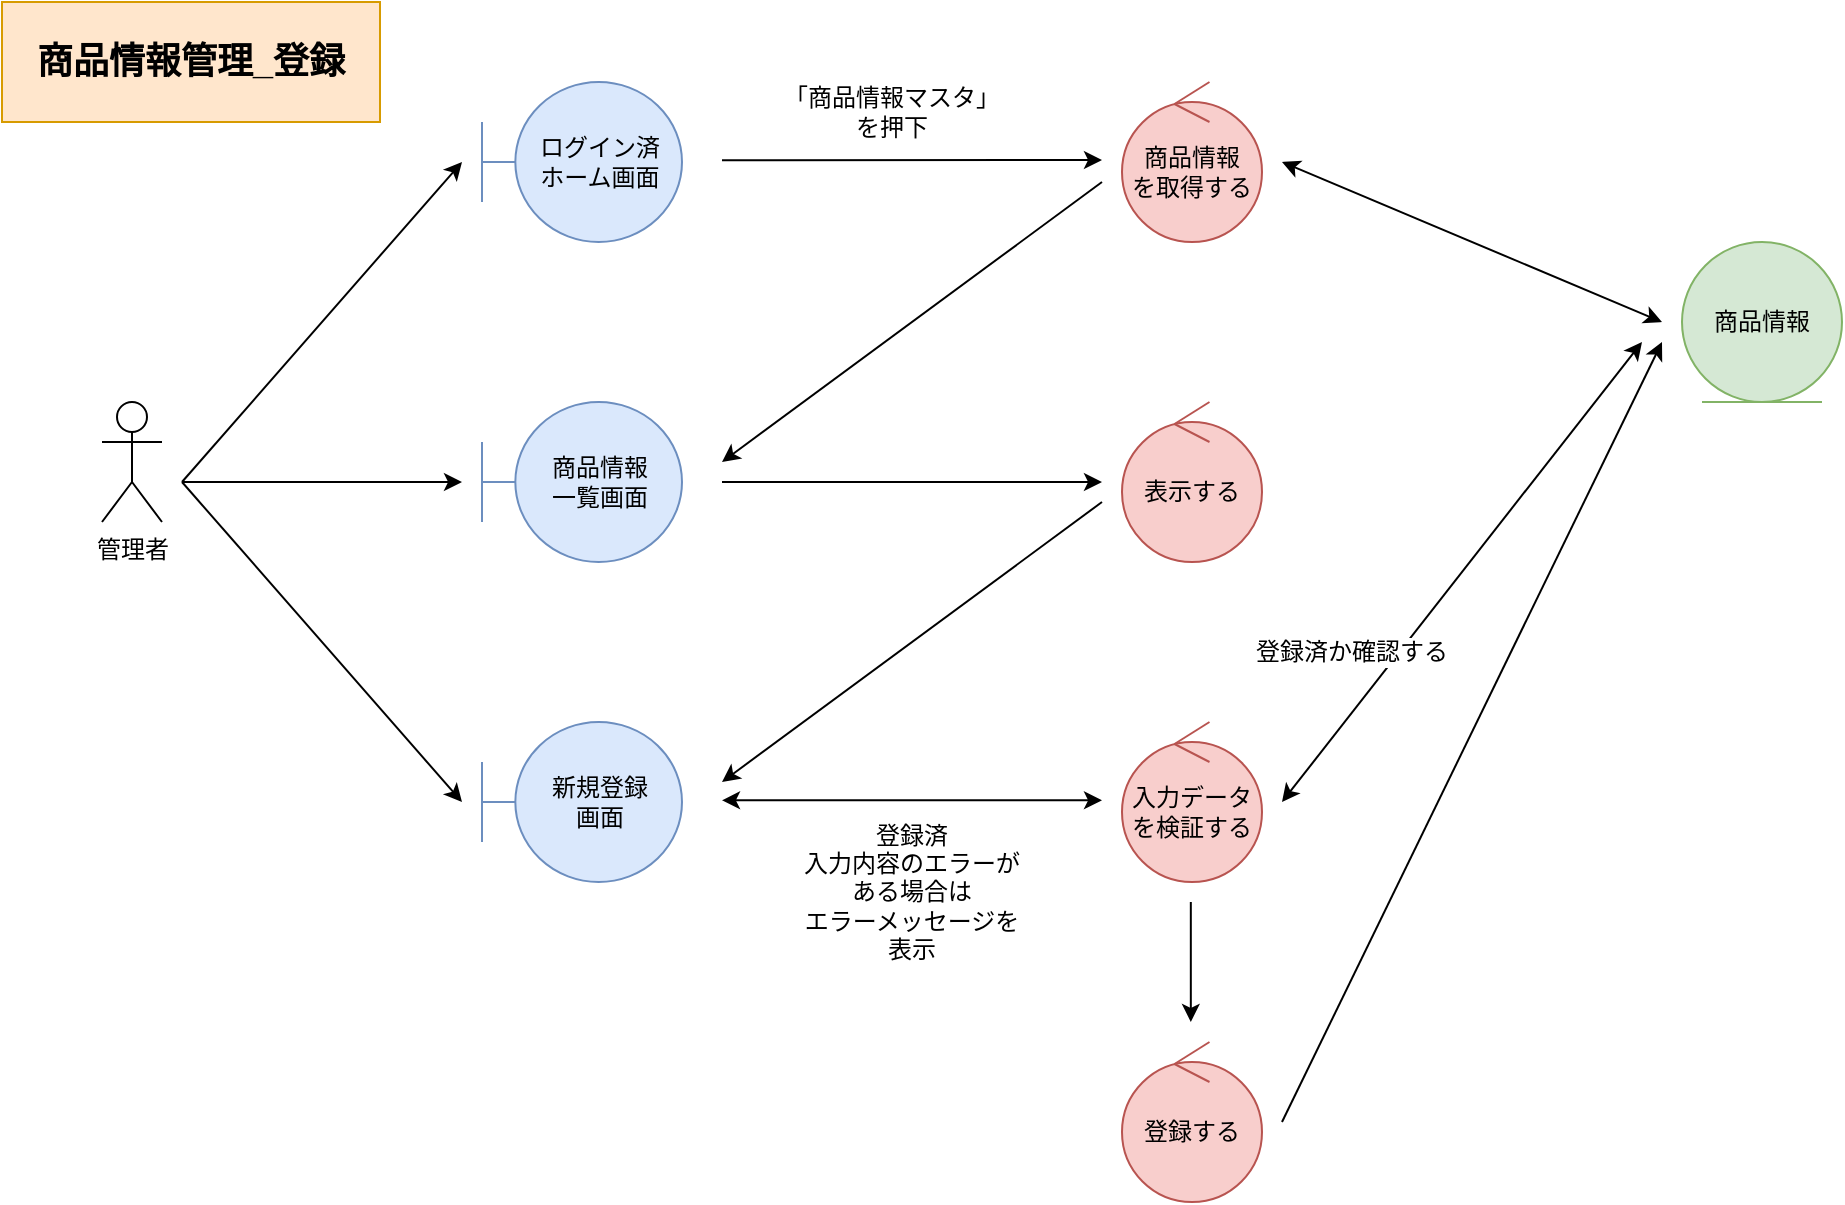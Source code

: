 <mxfile version="15.6.3" type="embed" pages="4">
    <diagram id="zRWkxzNCmzS7zqm-mONb" name="*商品情報管理_登録">
        <mxGraphModel dx="2094" dy="614" grid="0" gridSize="10" guides="1" tooltips="1" connect="1" arrows="1" fold="1" page="0" pageScale="1" pageWidth="827" pageHeight="1169" math="0" shadow="0">
            <root>
                <mxCell id="0"/>
                <mxCell id="1" parent="0"/>
                <mxCell id="2" value="" style="endArrow=classic;html=1;rounded=0;startArrow=classic;startFill=1;" parent="1" edge="1">
                    <mxGeometry width="50" height="50" relative="1" as="geometry">
                        <mxPoint x="520" y="480" as="sourcePoint"/>
                        <mxPoint x="700" y="250" as="targetPoint"/>
                    </mxGeometry>
                </mxCell>
                <mxCell id="3" value="管理者" style="shape=umlActor;verticalLabelPosition=bottom;verticalAlign=top;html=1;" parent="1" vertex="1">
                    <mxGeometry x="-70" y="280" width="30" height="60" as="geometry"/>
                </mxCell>
                <mxCell id="4" value="ログイン済&lt;br&gt;ホーム画面" style="shape=umlBoundary;whiteSpace=wrap;html=1;fillColor=#dae8fc;strokeColor=#6c8ebf;" parent="1" vertex="1">
                    <mxGeometry x="120" y="120" width="100" height="80" as="geometry"/>
                </mxCell>
                <mxCell id="5" value="商品情報&lt;br&gt;一覧画面" style="shape=umlBoundary;whiteSpace=wrap;html=1;fillColor=#dae8fc;strokeColor=#6c8ebf;" parent="1" vertex="1">
                    <mxGeometry x="120" y="280" width="100" height="80" as="geometry"/>
                </mxCell>
                <mxCell id="6" value="新規登録&lt;br&gt;画面" style="shape=umlBoundary;whiteSpace=wrap;html=1;fillColor=#dae8fc;strokeColor=#6c8ebf;" parent="1" vertex="1">
                    <mxGeometry x="120" y="440" width="100" height="80" as="geometry"/>
                </mxCell>
                <mxCell id="7" value="商品情報&lt;br&gt;を取得する" style="ellipse;shape=umlControl;whiteSpace=wrap;html=1;fillColor=#f8cecc;strokeColor=#b85450;" parent="1" vertex="1">
                    <mxGeometry x="440" y="120" width="70" height="80" as="geometry"/>
                </mxCell>
                <mxCell id="8" value="商品情報" style="ellipse;shape=umlEntity;whiteSpace=wrap;html=1;fillColor=#d5e8d4;strokeColor=#82b366;" parent="1" vertex="1">
                    <mxGeometry x="720" y="200" width="80" height="80" as="geometry"/>
                </mxCell>
                <mxCell id="9" value="表示する" style="ellipse;shape=umlControl;whiteSpace=wrap;html=1;fillColor=#f8cecc;strokeColor=#b85450;" parent="1" vertex="1">
                    <mxGeometry x="440" y="280" width="70" height="80" as="geometry"/>
                </mxCell>
                <mxCell id="10" value="登録する" style="ellipse;shape=umlControl;whiteSpace=wrap;html=1;fillColor=#f8cecc;strokeColor=#b85450;" parent="1" vertex="1">
                    <mxGeometry x="440" y="600" width="70" height="80" as="geometry"/>
                </mxCell>
                <mxCell id="11" value="" style="endArrow=classic;html=1;rounded=0;" parent="1" edge="1">
                    <mxGeometry width="50" height="50" relative="1" as="geometry">
                        <mxPoint x="240" y="159.17" as="sourcePoint"/>
                        <mxPoint x="430" y="159" as="targetPoint"/>
                    </mxGeometry>
                </mxCell>
                <mxCell id="12" value="「商品情報マスタ」&lt;br&gt;を押下" style="text;html=1;strokeColor=none;fillColor=none;align=center;verticalAlign=middle;whiteSpace=wrap;rounded=0;" parent="1" vertex="1">
                    <mxGeometry x="270" y="120" width="110" height="30" as="geometry"/>
                </mxCell>
                <mxCell id="13" value="" style="endArrow=classic;html=1;rounded=0;" parent="1" edge="1">
                    <mxGeometry width="50" height="50" relative="1" as="geometry">
                        <mxPoint x="-30" y="320.0" as="sourcePoint"/>
                        <mxPoint x="110" y="160" as="targetPoint"/>
                    </mxGeometry>
                </mxCell>
                <mxCell id="14" value="" style="endArrow=classic;html=1;rounded=0;" parent="1" edge="1">
                    <mxGeometry width="50" height="50" relative="1" as="geometry">
                        <mxPoint x="-30" y="320.0" as="sourcePoint"/>
                        <mxPoint x="110" y="480" as="targetPoint"/>
                    </mxGeometry>
                </mxCell>
                <mxCell id="15" value="" style="endArrow=classic;html=1;rounded=0;" parent="1" edge="1">
                    <mxGeometry width="50" height="50" relative="1" as="geometry">
                        <mxPoint x="-30" y="320.0" as="sourcePoint"/>
                        <mxPoint x="110" y="320" as="targetPoint"/>
                    </mxGeometry>
                </mxCell>
                <mxCell id="16" value="入力データを検証する" style="ellipse;shape=umlControl;whiteSpace=wrap;html=1;fillColor=#f8cecc;strokeColor=#b85450;" parent="1" vertex="1">
                    <mxGeometry x="440" y="440" width="70" height="80" as="geometry"/>
                </mxCell>
                <mxCell id="17" value="" style="endArrow=classic;html=1;rounded=0;startArrow=classic;startFill=1;" parent="1" edge="1">
                    <mxGeometry width="50" height="50" relative="1" as="geometry">
                        <mxPoint x="520" y="160" as="sourcePoint"/>
                        <mxPoint x="710" y="240" as="targetPoint"/>
                    </mxGeometry>
                </mxCell>
                <mxCell id="18" value="" style="endArrow=none;html=1;rounded=0;jumpStyle=none;startArrow=classic;startFill=1;endFill=0;" parent="1" edge="1">
                    <mxGeometry width="50" height="50" relative="1" as="geometry">
                        <mxPoint x="430" y="320" as="sourcePoint"/>
                        <mxPoint x="240" y="320" as="targetPoint"/>
                    </mxGeometry>
                </mxCell>
                <mxCell id="19" value="" style="endArrow=classic;html=1;rounded=0;" parent="1" edge="1">
                    <mxGeometry width="50" height="50" relative="1" as="geometry">
                        <mxPoint x="430" y="170" as="sourcePoint"/>
                        <mxPoint x="240" y="310" as="targetPoint"/>
                    </mxGeometry>
                </mxCell>
                <mxCell id="20" value="" style="endArrow=classic;html=1;rounded=0;" parent="1" edge="1">
                    <mxGeometry width="50" height="50" relative="1" as="geometry">
                        <mxPoint x="430" y="330" as="sourcePoint"/>
                        <mxPoint x="240" y="470" as="targetPoint"/>
                    </mxGeometry>
                </mxCell>
                <mxCell id="21" value="" style="endArrow=classic;html=1;rounded=0;jumpStyle=none;startArrow=classic;startFill=1;endFill=1;" parent="1" edge="1">
                    <mxGeometry width="50" height="50" relative="1" as="geometry">
                        <mxPoint x="430" y="479.17" as="sourcePoint"/>
                        <mxPoint x="240" y="479.17" as="targetPoint"/>
                    </mxGeometry>
                </mxCell>
                <mxCell id="22" value="" style="endArrow=none;html=1;rounded=0;startArrow=classic;startFill=1;endFill=0;" parent="1" edge="1">
                    <mxGeometry width="50" height="50" relative="1" as="geometry">
                        <mxPoint x="710" y="250" as="sourcePoint"/>
                        <mxPoint x="520" y="640" as="targetPoint"/>
                    </mxGeometry>
                </mxCell>
                <mxCell id="23" value="" style="endArrow=none;html=1;rounded=0;jumpStyle=none;startArrow=classic;startFill=1;endFill=0;" parent="1" edge="1">
                    <mxGeometry width="50" height="50" relative="1" as="geometry">
                        <mxPoint x="474.41" y="590" as="sourcePoint"/>
                        <mxPoint x="474.41" y="530" as="targetPoint"/>
                    </mxGeometry>
                </mxCell>
                <mxCell id="24" value="登録済か確認する" style="text;html=1;strokeColor=none;fillColor=none;align=center;verticalAlign=middle;whiteSpace=wrap;rounded=0;labelBackgroundColor=default;" parent="1" vertex="1">
                    <mxGeometry x="500" y="390" width="110" height="30" as="geometry"/>
                </mxCell>
                <mxCell id="25" value="登録済&lt;br&gt;入力内容のエラーがある場合は&lt;br&gt;エラーメッセージを表示" style="text;html=1;strokeColor=none;fillColor=none;align=center;verticalAlign=middle;whiteSpace=wrap;rounded=0;labelBackgroundColor=none;" parent="1" vertex="1">
                    <mxGeometry x="280" y="510" width="110" height="30" as="geometry"/>
                </mxCell>
                <mxCell id="26" value="商品情報管理_登録" style="rounded=0;whiteSpace=wrap;html=1;fillColor=#ffe6cc;strokeColor=#d79b00;fontStyle=1;fontSize=18;" vertex="1" parent="1">
                    <mxGeometry x="-120" y="80" width="189" height="60" as="geometry"/>
                </mxCell>
            </root>
        </mxGraphModel>
    </diagram>
    <diagram id="oxx0aPTfE0HgOdgYFnXd" name="*商品情報管理_参照">
        <mxGraphModel dx="1811" dy="614" grid="0" gridSize="10" guides="1" tooltips="1" connect="1" arrows="1" fold="1" page="0" pageScale="1" pageWidth="827" pageHeight="1169" math="0" shadow="0">
            <root>
                <mxCell id="6h30WmC1kWDwmjAZNorG-0"/>
                <mxCell id="6h30WmC1kWDwmjAZNorG-1" parent="6h30WmC1kWDwmjAZNorG-0"/>
                <mxCell id="6h30WmC1kWDwmjAZNorG-2" value="管理者" style="shape=umlActor;verticalLabelPosition=bottom;verticalAlign=top;html=1;" parent="6h30WmC1kWDwmjAZNorG-1" vertex="1">
                    <mxGeometry x="-70" y="280" width="30" height="60" as="geometry"/>
                </mxCell>
                <mxCell id="6h30WmC1kWDwmjAZNorG-3" value="ログイン済&lt;br&gt;ホーム画面" style="shape=umlBoundary;whiteSpace=wrap;html=1;fillColor=#dae8fc;strokeColor=#6c8ebf;" parent="6h30WmC1kWDwmjAZNorG-1" vertex="1">
                    <mxGeometry x="120" y="120" width="100" height="80" as="geometry"/>
                </mxCell>
                <mxCell id="6h30WmC1kWDwmjAZNorG-4" value="商品情報&lt;br&gt;一覧画面" style="shape=umlBoundary;whiteSpace=wrap;html=1;fillColor=#dae8fc;strokeColor=#6c8ebf;" parent="6h30WmC1kWDwmjAZNorG-1" vertex="1">
                    <mxGeometry x="120" y="280" width="100" height="80" as="geometry"/>
                </mxCell>
                <mxCell id="6h30WmC1kWDwmjAZNorG-5" value="詳細画面" style="shape=umlBoundary;whiteSpace=wrap;html=1;fillColor=#dae8fc;strokeColor=#6c8ebf;" parent="6h30WmC1kWDwmjAZNorG-1" vertex="1">
                    <mxGeometry x="120" y="440" width="100" height="80" as="geometry"/>
                </mxCell>
                <mxCell id="6h30WmC1kWDwmjAZNorG-6" value="" style="endArrow=classic;html=1;rounded=0;" parent="6h30WmC1kWDwmjAZNorG-1" edge="1">
                    <mxGeometry width="50" height="50" relative="1" as="geometry">
                        <mxPoint x="-30.0" y="320" as="sourcePoint"/>
                        <mxPoint x="110" y="160.0" as="targetPoint"/>
                    </mxGeometry>
                </mxCell>
                <mxCell id="6h30WmC1kWDwmjAZNorG-7" value="" style="endArrow=classic;html=1;rounded=0;" parent="6h30WmC1kWDwmjAZNorG-1" edge="1">
                    <mxGeometry width="50" height="50" relative="1" as="geometry">
                        <mxPoint x="-30.0" y="320" as="sourcePoint"/>
                        <mxPoint x="100.0" y="320" as="targetPoint"/>
                    </mxGeometry>
                </mxCell>
                <mxCell id="6h30WmC1kWDwmjAZNorG-8" value="" style="endArrow=classic;html=1;rounded=0;" parent="6h30WmC1kWDwmjAZNorG-1" edge="1">
                    <mxGeometry width="50" height="50" relative="1" as="geometry">
                        <mxPoint x="-30.0" y="320" as="sourcePoint"/>
                        <mxPoint x="110" y="480" as="targetPoint"/>
                    </mxGeometry>
                </mxCell>
                <mxCell id="6h30WmC1kWDwmjAZNorG-9" value="商品情報&lt;br&gt;を取得する" style="ellipse;shape=umlControl;whiteSpace=wrap;html=1;fillColor=#f8cecc;strokeColor=#b85450;" parent="6h30WmC1kWDwmjAZNorG-1" vertex="1">
                    <mxGeometry x="440" y="120" width="70" height="80" as="geometry"/>
                </mxCell>
                <mxCell id="6h30WmC1kWDwmjAZNorG-10" value="商品情報" style="ellipse;shape=umlEntity;whiteSpace=wrap;html=1;fillColor=#d5e8d4;strokeColor=#82b366;" parent="6h30WmC1kWDwmjAZNorG-1" vertex="1">
                    <mxGeometry x="720" y="200" width="80" height="80" as="geometry"/>
                </mxCell>
                <mxCell id="6h30WmC1kWDwmjAZNorG-11" value="表示する" style="ellipse;shape=umlControl;whiteSpace=wrap;html=1;fillColor=#f8cecc;strokeColor=#b85450;" parent="6h30WmC1kWDwmjAZNorG-1" vertex="1">
                    <mxGeometry x="440" y="280" width="70" height="80" as="geometry"/>
                </mxCell>
                <mxCell id="6h30WmC1kWDwmjAZNorG-12" value="" style="endArrow=classic;html=1;rounded=0;" parent="6h30WmC1kWDwmjAZNorG-1" edge="1">
                    <mxGeometry width="50" height="50" relative="1" as="geometry">
                        <mxPoint x="240" y="159.17" as="sourcePoint"/>
                        <mxPoint x="430" y="159.0" as="targetPoint"/>
                    </mxGeometry>
                </mxCell>
                <mxCell id="6h30WmC1kWDwmjAZNorG-13" value="「商品情報マスタ」&lt;br&gt;を押下" style="text;html=1;strokeColor=none;fillColor=none;align=center;verticalAlign=middle;whiteSpace=wrap;rounded=0;" parent="6h30WmC1kWDwmjAZNorG-1" vertex="1">
                    <mxGeometry x="270" y="120" width="110" height="30" as="geometry"/>
                </mxCell>
                <mxCell id="6h30WmC1kWDwmjAZNorG-14" value="" style="endArrow=classic;html=1;rounded=0;startArrow=classic;startFill=1;" parent="6h30WmC1kWDwmjAZNorG-1" edge="1">
                    <mxGeometry width="50" height="50" relative="1" as="geometry">
                        <mxPoint x="520" y="160.0" as="sourcePoint"/>
                        <mxPoint x="710" y="240.0" as="targetPoint"/>
                    </mxGeometry>
                </mxCell>
                <mxCell id="6h30WmC1kWDwmjAZNorG-15" value="" style="endArrow=none;html=1;rounded=0;jumpStyle=none;startArrow=classic;startFill=1;endFill=0;" parent="6h30WmC1kWDwmjAZNorG-1" edge="1">
                    <mxGeometry width="50" height="50" relative="1" as="geometry">
                        <mxPoint x="430" y="320" as="sourcePoint"/>
                        <mxPoint x="240" y="320" as="targetPoint"/>
                    </mxGeometry>
                </mxCell>
                <mxCell id="6h30WmC1kWDwmjAZNorG-16" value="" style="endArrow=classic;html=1;rounded=0;" parent="6h30WmC1kWDwmjAZNorG-1" edge="1">
                    <mxGeometry width="50" height="50" relative="1" as="geometry">
                        <mxPoint x="430" y="170.0" as="sourcePoint"/>
                        <mxPoint x="240" y="310" as="targetPoint"/>
                    </mxGeometry>
                </mxCell>
                <mxCell id="6h30WmC1kWDwmjAZNorG-17" value="" style="endArrow=none;html=1;rounded=0;jumpStyle=none;startArrow=classic;startFill=1;endFill=0;" parent="6h30WmC1kWDwmjAZNorG-1" edge="1">
                    <mxGeometry width="50" height="50" relative="1" as="geometry">
                        <mxPoint x="240" y="480" as="sourcePoint"/>
                        <mxPoint x="430" y="330" as="targetPoint"/>
                    </mxGeometry>
                </mxCell>
                <mxCell id="2tyA72wgHynPA6pTtvVA-0" value="商品情報管理_参照" style="rounded=0;whiteSpace=wrap;html=1;fillColor=#ffe6cc;strokeColor=#d79b00;fontStyle=1;fontSize=18;" vertex="1" parent="6h30WmC1kWDwmjAZNorG-1">
                    <mxGeometry x="-120" y="80" width="189" height="60" as="geometry"/>
                </mxCell>
            </root>
        </mxGraphModel>
    </diagram>
    <diagram id="uA1Vm-JMy-6dObAZWppL" name="*商品情報管理_編集">
        <mxGraphModel dx="2376" dy="860" grid="0" gridSize="10" guides="1" tooltips="1" connect="1" arrows="1" fold="1" page="0" pageScale="1" pageWidth="827" pageHeight="1169" math="0" shadow="0">
            <root>
                <mxCell id="LbgHs6ZPHBYUlUjT8pi--0"/>
                <mxCell id="LbgHs6ZPHBYUlUjT8pi--1" parent="LbgHs6ZPHBYUlUjT8pi--0"/>
                <mxCell id="LbgHs6ZPHBYUlUjT8pi--2" value="管理者" style="shape=umlActor;verticalLabelPosition=bottom;verticalAlign=top;html=1;" parent="LbgHs6ZPHBYUlUjT8pi--1" vertex="1">
                    <mxGeometry x="-70" y="280" width="30" height="60" as="geometry"/>
                </mxCell>
                <mxCell id="LbgHs6ZPHBYUlUjT8pi--3" value="ログイン済&lt;br&gt;ホーム画面" style="shape=umlBoundary;whiteSpace=wrap;html=1;fillColor=#dae8fc;strokeColor=#6c8ebf;" parent="LbgHs6ZPHBYUlUjT8pi--1" vertex="1">
                    <mxGeometry x="120" y="120" width="100" height="80" as="geometry"/>
                </mxCell>
                <mxCell id="LbgHs6ZPHBYUlUjT8pi--4" value="商品情報&lt;br&gt;一覧画面" style="shape=umlBoundary;whiteSpace=wrap;html=1;fillColor=#dae8fc;strokeColor=#6c8ebf;" parent="LbgHs6ZPHBYUlUjT8pi--1" vertex="1">
                    <mxGeometry x="120" y="280" width="100" height="80" as="geometry"/>
                </mxCell>
                <mxCell id="LbgHs6ZPHBYUlUjT8pi--5" value="詳細画面" style="shape=umlBoundary;whiteSpace=wrap;html=1;fillColor=#dae8fc;strokeColor=#6c8ebf;" parent="LbgHs6ZPHBYUlUjT8pi--1" vertex="1">
                    <mxGeometry x="120" y="440" width="100" height="80" as="geometry"/>
                </mxCell>
                <mxCell id="LbgHs6ZPHBYUlUjT8pi--6" value="" style="endArrow=classic;html=1;rounded=0;" parent="LbgHs6ZPHBYUlUjT8pi--1" edge="1">
                    <mxGeometry width="50" height="50" relative="1" as="geometry">
                        <mxPoint x="-30" y="320" as="sourcePoint"/>
                        <mxPoint x="110" y="160" as="targetPoint"/>
                    </mxGeometry>
                </mxCell>
                <mxCell id="LbgHs6ZPHBYUlUjT8pi--7" value="" style="endArrow=classic;html=1;rounded=0;" parent="LbgHs6ZPHBYUlUjT8pi--1" edge="1">
                    <mxGeometry width="50" height="50" relative="1" as="geometry">
                        <mxPoint x="-30" y="320" as="sourcePoint"/>
                        <mxPoint x="100.0" y="320" as="targetPoint"/>
                    </mxGeometry>
                </mxCell>
                <mxCell id="LbgHs6ZPHBYUlUjT8pi--8" value="" style="endArrow=classic;html=1;rounded=0;" parent="LbgHs6ZPHBYUlUjT8pi--1" edge="1">
                    <mxGeometry width="50" height="50" relative="1" as="geometry">
                        <mxPoint x="-30" y="320" as="sourcePoint"/>
                        <mxPoint x="110" y="480" as="targetPoint"/>
                    </mxGeometry>
                </mxCell>
                <mxCell id="LbgHs6ZPHBYUlUjT8pi--9" value="商品情報&lt;br&gt;を取得する" style="ellipse;shape=umlControl;whiteSpace=wrap;html=1;fillColor=#f8cecc;strokeColor=#b85450;" parent="LbgHs6ZPHBYUlUjT8pi--1" vertex="1">
                    <mxGeometry x="440" y="120" width="70" height="80" as="geometry"/>
                </mxCell>
                <mxCell id="LbgHs6ZPHBYUlUjT8pi--10" value="商品情報" style="ellipse;shape=umlEntity;whiteSpace=wrap;html=1;fillColor=#d5e8d4;strokeColor=#82b366;" parent="LbgHs6ZPHBYUlUjT8pi--1" vertex="1">
                    <mxGeometry x="720" y="200" width="80" height="80" as="geometry"/>
                </mxCell>
                <mxCell id="LbgHs6ZPHBYUlUjT8pi--11" value="表示する" style="ellipse;shape=umlControl;whiteSpace=wrap;html=1;fillColor=#f8cecc;strokeColor=#b85450;" parent="LbgHs6ZPHBYUlUjT8pi--1" vertex="1">
                    <mxGeometry x="440" y="280" width="70" height="80" as="geometry"/>
                </mxCell>
                <mxCell id="LbgHs6ZPHBYUlUjT8pi--12" value="" style="endArrow=classic;html=1;rounded=0;" parent="LbgHs6ZPHBYUlUjT8pi--1" edge="1">
                    <mxGeometry width="50" height="50" relative="1" as="geometry">
                        <mxPoint x="240" y="159.17" as="sourcePoint"/>
                        <mxPoint x="430" y="159" as="targetPoint"/>
                    </mxGeometry>
                </mxCell>
                <mxCell id="LbgHs6ZPHBYUlUjT8pi--13" value="「商品情報マスタ」&lt;br&gt;を押下" style="text;html=1;strokeColor=none;fillColor=none;align=center;verticalAlign=middle;whiteSpace=wrap;rounded=0;" parent="LbgHs6ZPHBYUlUjT8pi--1" vertex="1">
                    <mxGeometry x="270" y="120" width="110" height="30" as="geometry"/>
                </mxCell>
                <mxCell id="LbgHs6ZPHBYUlUjT8pi--14" value="" style="endArrow=classic;html=1;rounded=0;startArrow=classic;startFill=1;" parent="LbgHs6ZPHBYUlUjT8pi--1" edge="1">
                    <mxGeometry width="50" height="50" relative="1" as="geometry">
                        <mxPoint x="520" y="160" as="sourcePoint"/>
                        <mxPoint x="710" y="240" as="targetPoint"/>
                    </mxGeometry>
                </mxCell>
                <mxCell id="LbgHs6ZPHBYUlUjT8pi--15" value="" style="endArrow=none;html=1;rounded=0;jumpStyle=none;startArrow=classic;startFill=1;endFill=0;" parent="LbgHs6ZPHBYUlUjT8pi--1" edge="1">
                    <mxGeometry width="50" height="50" relative="1" as="geometry">
                        <mxPoint x="430" y="320" as="sourcePoint"/>
                        <mxPoint x="240" y="320" as="targetPoint"/>
                    </mxGeometry>
                </mxCell>
                <mxCell id="LbgHs6ZPHBYUlUjT8pi--16" value="" style="endArrow=classic;html=1;rounded=0;" parent="LbgHs6ZPHBYUlUjT8pi--1" edge="1">
                    <mxGeometry width="50" height="50" relative="1" as="geometry">
                        <mxPoint x="430" y="170" as="sourcePoint"/>
                        <mxPoint x="240" y="310" as="targetPoint"/>
                    </mxGeometry>
                </mxCell>
                <mxCell id="LbgHs6ZPHBYUlUjT8pi--17" value="" style="endArrow=classic;html=1;rounded=0;jumpStyle=none;startArrow=classic;startFill=1;endFill=1;" parent="LbgHs6ZPHBYUlUjT8pi--1" edge="1">
                    <mxGeometry width="50" height="50" relative="1" as="geometry">
                        <mxPoint x="240" y="480" as="sourcePoint"/>
                        <mxPoint x="430" y="330" as="targetPoint"/>
                    </mxGeometry>
                </mxCell>
                <mxCell id="LbgHs6ZPHBYUlUjT8pi--18" value="編集画面" style="shape=umlBoundary;whiteSpace=wrap;html=1;fillColor=#dae8fc;strokeColor=#6c8ebf;" parent="LbgHs6ZPHBYUlUjT8pi--1" vertex="1">
                    <mxGeometry x="120" y="600" width="100" height="80" as="geometry"/>
                </mxCell>
                <mxCell id="LbgHs6ZPHBYUlUjT8pi--19" value="" style="endArrow=classic;html=1;rounded=0;" parent="LbgHs6ZPHBYUlUjT8pi--1" edge="1">
                    <mxGeometry width="50" height="50" relative="1" as="geometry">
                        <mxPoint x="-30" y="320" as="sourcePoint"/>
                        <mxPoint x="110" y="640" as="targetPoint"/>
                    </mxGeometry>
                </mxCell>
                <mxCell id="LbgHs6ZPHBYUlUjT8pi--20" value="入力データを検証する" style="ellipse;shape=umlControl;whiteSpace=wrap;html=1;fillColor=#f8cecc;strokeColor=#b85450;" parent="LbgHs6ZPHBYUlUjT8pi--1" vertex="1">
                    <mxGeometry x="440" y="600" width="70" height="80" as="geometry"/>
                </mxCell>
                <mxCell id="LbgHs6ZPHBYUlUjT8pi--21" value="" style="endArrow=none;html=1;rounded=0;jumpStyle=none;startArrow=classic;startFill=1;endFill=0;" parent="LbgHs6ZPHBYUlUjT8pi--1" edge="1">
                    <mxGeometry width="50" height="50" relative="1" as="geometry">
                        <mxPoint x="430" y="639.29" as="sourcePoint"/>
                        <mxPoint x="240" y="639.29" as="targetPoint"/>
                    </mxGeometry>
                </mxCell>
                <mxCell id="LbgHs6ZPHBYUlUjT8pi--22" value="更新する" style="ellipse;shape=umlControl;whiteSpace=wrap;html=1;fillColor=#f8cecc;strokeColor=#b85450;" parent="LbgHs6ZPHBYUlUjT8pi--1" vertex="1">
                    <mxGeometry x="440" y="760" width="70" height="80" as="geometry"/>
                </mxCell>
                <mxCell id="LbgHs6ZPHBYUlUjT8pi--23" value="" style="endArrow=none;html=1;rounded=0;jumpStyle=none;startArrow=classic;startFill=1;endFill=0;" parent="LbgHs6ZPHBYUlUjT8pi--1" edge="1">
                    <mxGeometry width="50" height="50" relative="1" as="geometry">
                        <mxPoint x="474.29" y="750" as="sourcePoint"/>
                        <mxPoint x="474.29" y="690" as="targetPoint"/>
                    </mxGeometry>
                </mxCell>
                <mxCell id="LbgHs6ZPHBYUlUjT8pi--24" value="" style="endArrow=none;html=1;rounded=0;startArrow=classic;startFill=1;endFill=0;" parent="LbgHs6ZPHBYUlUjT8pi--1" edge="1">
                    <mxGeometry width="50" height="50" relative="1" as="geometry">
                        <mxPoint x="710" y="250" as="sourcePoint"/>
                        <mxPoint x="520" y="800" as="targetPoint"/>
                    </mxGeometry>
                </mxCell>
                <mxCell id="LbgHs6ZPHBYUlUjT8pi--25" value="" style="endArrow=classic;html=1;rounded=0;" parent="LbgHs6ZPHBYUlUjT8pi--1" edge="1">
                    <mxGeometry width="50" height="50" relative="1" as="geometry">
                        <mxPoint x="430" y="350" as="sourcePoint"/>
                        <mxPoint x="240" y="630" as="targetPoint"/>
                    </mxGeometry>
                </mxCell>
                <mxCell id="LbgHs6ZPHBYUlUjT8pi--26" value="" style="endArrow=classic;html=1;rounded=0;jumpStyle=arc;" parent="LbgHs6ZPHBYUlUjT8pi--1" edge="1">
                    <mxGeometry width="50" height="50" relative="1" as="geometry">
                        <mxPoint x="430" y="190" as="sourcePoint"/>
                        <mxPoint x="240" y="470" as="targetPoint"/>
                    </mxGeometry>
                </mxCell>
                <mxCell id="8IdQaAR0gUEuD1F1gpQq-0" value="商品情報管理_編集" style="rounded=0;whiteSpace=wrap;html=1;fillColor=#ffe6cc;strokeColor=#d79b00;fontStyle=1;fontSize=18;" vertex="1" parent="LbgHs6ZPHBYUlUjT8pi--1">
                    <mxGeometry x="-120" y="80" width="189" height="60" as="geometry"/>
                </mxCell>
            </root>
        </mxGraphModel>
    </diagram>
    <diagram id="Bju-Oied4lOsdnA-EONm" name="*商品情報管理_削除">
        <mxGraphModel dx="1751" dy="614" grid="0" gridSize="10" guides="1" tooltips="1" connect="1" arrows="1" fold="1" page="0" pageScale="1" pageWidth="827" pageHeight="1169" math="0" shadow="0">
            <root>
                <mxCell id="XnX9uZomtcTrIy8l5btS-0"/>
                <mxCell id="XnX9uZomtcTrIy8l5btS-1" parent="XnX9uZomtcTrIy8l5btS-0"/>
                <mxCell id="XnX9uZomtcTrIy8l5btS-2" value="管理者" style="shape=umlActor;verticalLabelPosition=bottom;verticalAlign=top;html=1;" parent="XnX9uZomtcTrIy8l5btS-1" vertex="1">
                    <mxGeometry x="-70" y="280" width="30" height="60" as="geometry"/>
                </mxCell>
                <mxCell id="XnX9uZomtcTrIy8l5btS-3" value="ログイン済&lt;br&gt;ホーム画面" style="shape=umlBoundary;whiteSpace=wrap;html=1;fillColor=#dae8fc;strokeColor=#6c8ebf;" parent="XnX9uZomtcTrIy8l5btS-1" vertex="1">
                    <mxGeometry x="120" y="120" width="100" height="80" as="geometry"/>
                </mxCell>
                <mxCell id="XnX9uZomtcTrIy8l5btS-4" value="商品情報&lt;br&gt;一覧画面" style="shape=umlBoundary;whiteSpace=wrap;html=1;fillColor=#dae8fc;strokeColor=#6c8ebf;" parent="XnX9uZomtcTrIy8l5btS-1" vertex="1">
                    <mxGeometry x="120" y="280" width="100" height="80" as="geometry"/>
                </mxCell>
                <mxCell id="XnX9uZomtcTrIy8l5btS-5" value="詳細画面" style="shape=umlBoundary;whiteSpace=wrap;html=1;fillColor=#dae8fc;strokeColor=#6c8ebf;" parent="XnX9uZomtcTrIy8l5btS-1" vertex="1">
                    <mxGeometry x="120" y="440" width="100" height="80" as="geometry"/>
                </mxCell>
                <mxCell id="XnX9uZomtcTrIy8l5btS-6" value="" style="endArrow=classic;html=1;rounded=0;" parent="XnX9uZomtcTrIy8l5btS-1" edge="1">
                    <mxGeometry width="50" height="50" relative="1" as="geometry">
                        <mxPoint x="-30.0" y="320" as="sourcePoint"/>
                        <mxPoint x="110.0" y="160" as="targetPoint"/>
                    </mxGeometry>
                </mxCell>
                <mxCell id="XnX9uZomtcTrIy8l5btS-7" value="" style="endArrow=classic;html=1;rounded=0;" parent="XnX9uZomtcTrIy8l5btS-1" edge="1">
                    <mxGeometry width="50" height="50" relative="1" as="geometry">
                        <mxPoint x="-30.0" y="320" as="sourcePoint"/>
                        <mxPoint x="100.0" y="320" as="targetPoint"/>
                    </mxGeometry>
                </mxCell>
                <mxCell id="XnX9uZomtcTrIy8l5btS-8" value="" style="endArrow=classic;html=1;rounded=0;" parent="XnX9uZomtcTrIy8l5btS-1" edge="1">
                    <mxGeometry width="50" height="50" relative="1" as="geometry">
                        <mxPoint x="-30.0" y="320" as="sourcePoint"/>
                        <mxPoint x="110.0" y="480" as="targetPoint"/>
                    </mxGeometry>
                </mxCell>
                <mxCell id="XnX9uZomtcTrIy8l5btS-9" value="商品情報&lt;br&gt;を取得する" style="ellipse;shape=umlControl;whiteSpace=wrap;html=1;fillColor=#f8cecc;strokeColor=#b85450;" parent="XnX9uZomtcTrIy8l5btS-1" vertex="1">
                    <mxGeometry x="440" y="120" width="70" height="80" as="geometry"/>
                </mxCell>
                <mxCell id="XnX9uZomtcTrIy8l5btS-10" value="商品情報" style="ellipse;shape=umlEntity;whiteSpace=wrap;html=1;fillColor=#d5e8d4;strokeColor=#82b366;" parent="XnX9uZomtcTrIy8l5btS-1" vertex="1">
                    <mxGeometry x="720" y="200" width="80" height="80" as="geometry"/>
                </mxCell>
                <mxCell id="XnX9uZomtcTrIy8l5btS-11" value="表示する" style="ellipse;shape=umlControl;whiteSpace=wrap;html=1;fillColor=#f8cecc;strokeColor=#b85450;" parent="XnX9uZomtcTrIy8l5btS-1" vertex="1">
                    <mxGeometry x="440" y="280" width="70" height="80" as="geometry"/>
                </mxCell>
                <mxCell id="XnX9uZomtcTrIy8l5btS-12" value="" style="endArrow=classic;html=1;rounded=0;" parent="XnX9uZomtcTrIy8l5btS-1" edge="1">
                    <mxGeometry width="50" height="50" relative="1" as="geometry">
                        <mxPoint x="240.0" y="159.17" as="sourcePoint"/>
                        <mxPoint x="430" y="159" as="targetPoint"/>
                    </mxGeometry>
                </mxCell>
                <mxCell id="XnX9uZomtcTrIy8l5btS-13" value="「商品情報マスタ」&lt;br&gt;を押下" style="text;html=1;strokeColor=none;fillColor=none;align=center;verticalAlign=middle;whiteSpace=wrap;rounded=0;" parent="XnX9uZomtcTrIy8l5btS-1" vertex="1">
                    <mxGeometry x="270" y="120" width="110" height="30" as="geometry"/>
                </mxCell>
                <mxCell id="XnX9uZomtcTrIy8l5btS-14" value="" style="endArrow=classic;html=1;rounded=0;startArrow=classic;startFill=1;" parent="XnX9uZomtcTrIy8l5btS-1" edge="1">
                    <mxGeometry width="50" height="50" relative="1" as="geometry">
                        <mxPoint x="520" y="160" as="sourcePoint"/>
                        <mxPoint x="710" y="240" as="targetPoint"/>
                    </mxGeometry>
                </mxCell>
                <mxCell id="XnX9uZomtcTrIy8l5btS-15" value="" style="endArrow=none;html=1;rounded=0;jumpStyle=none;startArrow=classic;startFill=1;endFill=0;" parent="XnX9uZomtcTrIy8l5btS-1" edge="1">
                    <mxGeometry width="50" height="50" relative="1" as="geometry">
                        <mxPoint x="430" y="320" as="sourcePoint"/>
                        <mxPoint x="240.0" y="320" as="targetPoint"/>
                    </mxGeometry>
                </mxCell>
                <mxCell id="XnX9uZomtcTrIy8l5btS-16" value="" style="endArrow=classic;html=1;rounded=0;" parent="XnX9uZomtcTrIy8l5btS-1" edge="1">
                    <mxGeometry width="50" height="50" relative="1" as="geometry">
                        <mxPoint x="430" y="170" as="sourcePoint"/>
                        <mxPoint x="240.0" y="310" as="targetPoint"/>
                    </mxGeometry>
                </mxCell>
                <mxCell id="XnX9uZomtcTrIy8l5btS-17" value="" style="endArrow=classic;html=1;rounded=0;jumpStyle=none;startArrow=classic;startFill=1;endFill=1;" parent="XnX9uZomtcTrIy8l5btS-1" edge="1">
                    <mxGeometry width="50" height="50" relative="1" as="geometry">
                        <mxPoint x="240.0" y="480" as="sourcePoint"/>
                        <mxPoint x="430" y="330" as="targetPoint"/>
                    </mxGeometry>
                </mxCell>
                <mxCell id="XnX9uZomtcTrIy8l5btS-18" value="削除する" style="ellipse;shape=umlControl;whiteSpace=wrap;html=1;fillColor=#f8cecc;strokeColor=#b85450;" parent="XnX9uZomtcTrIy8l5btS-1" vertex="1">
                    <mxGeometry x="440" y="440" width="70" height="80" as="geometry"/>
                </mxCell>
                <mxCell id="XnX9uZomtcTrIy8l5btS-19" value="" style="endArrow=none;html=1;rounded=0;startArrow=classic;startFill=1;endFill=0;" parent="XnX9uZomtcTrIy8l5btS-1" edge="1">
                    <mxGeometry width="50" height="50" relative="1" as="geometry">
                        <mxPoint x="710" y="250" as="sourcePoint"/>
                        <mxPoint x="520" y="480" as="targetPoint"/>
                    </mxGeometry>
                </mxCell>
                <mxCell id="XnX9uZomtcTrIy8l5btS-20" value="" style="endArrow=none;html=1;rounded=0;jumpStyle=none;startArrow=classic;startFill=1;endFill=0;" parent="XnX9uZomtcTrIy8l5btS-1" edge="1">
                    <mxGeometry width="50" height="50" relative="1" as="geometry">
                        <mxPoint x="430" y="490" as="sourcePoint"/>
                        <mxPoint x="240.0" y="490" as="targetPoint"/>
                    </mxGeometry>
                </mxCell>
                <mxCell id="HKyX9XFVA0ahOkuL98Ae-0" value="商品情報管理_削除" style="rounded=0;whiteSpace=wrap;html=1;fillColor=#ffe6cc;strokeColor=#d79b00;fontStyle=1;fontSize=18;" vertex="1" parent="XnX9uZomtcTrIy8l5btS-1">
                    <mxGeometry x="-120" y="80" width="189" height="60" as="geometry"/>
                </mxCell>
            </root>
        </mxGraphModel>
    </diagram>
</mxfile>